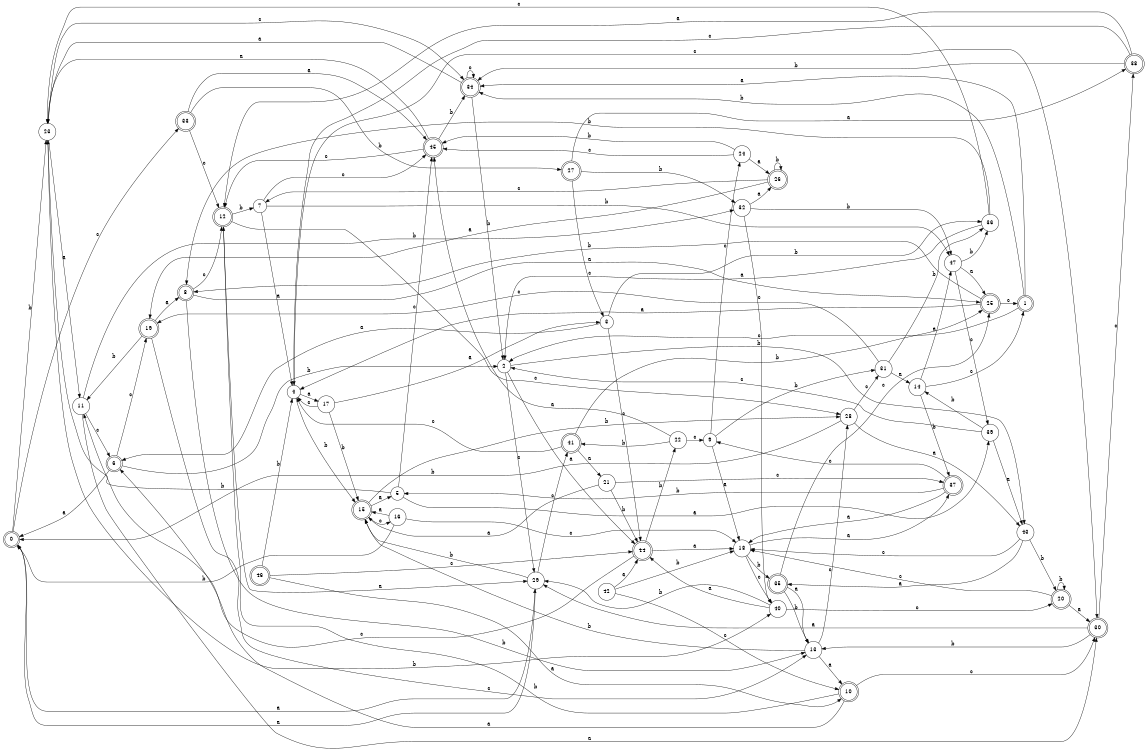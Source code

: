 digraph n39_2 {
__start0 [label="" shape="none"];

rankdir=LR;
size="8,5";

s0 [style="rounded,filled", color="black", fillcolor="white" shape="doublecircle", label="0"];
s1 [style="rounded,filled", color="black", fillcolor="white" shape="doublecircle", label="1"];
s2 [style="filled", color="black", fillcolor="white" shape="circle", label="2"];
s3 [style="filled", color="black", fillcolor="white" shape="circle", label="3"];
s4 [style="filled", color="black", fillcolor="white" shape="circle", label="4"];
s5 [style="filled", color="black", fillcolor="white" shape="circle", label="5"];
s6 [style="rounded,filled", color="black", fillcolor="white" shape="doublecircle", label="6"];
s7 [style="filled", color="black", fillcolor="white" shape="circle", label="7"];
s8 [style="rounded,filled", color="black", fillcolor="white" shape="doublecircle", label="8"];
s9 [style="filled", color="black", fillcolor="white" shape="circle", label="9"];
s10 [style="rounded,filled", color="black", fillcolor="white" shape="doublecircle", label="10"];
s11 [style="filled", color="black", fillcolor="white" shape="circle", label="11"];
s12 [style="rounded,filled", color="black", fillcolor="white" shape="doublecircle", label="12"];
s13 [style="filled", color="black", fillcolor="white" shape="circle", label="13"];
s14 [style="filled", color="black", fillcolor="white" shape="circle", label="14"];
s15 [style="rounded,filled", color="black", fillcolor="white" shape="doublecircle", label="15"];
s16 [style="filled", color="black", fillcolor="white" shape="circle", label="16"];
s17 [style="filled", color="black", fillcolor="white" shape="circle", label="17"];
s18 [style="filled", color="black", fillcolor="white" shape="circle", label="18"];
s19 [style="rounded,filled", color="black", fillcolor="white" shape="doublecircle", label="19"];
s20 [style="rounded,filled", color="black", fillcolor="white" shape="doublecircle", label="20"];
s21 [style="filled", color="black", fillcolor="white" shape="circle", label="21"];
s22 [style="filled", color="black", fillcolor="white" shape="circle", label="22"];
s23 [style="filled", color="black", fillcolor="white" shape="circle", label="23"];
s24 [style="filled", color="black", fillcolor="white" shape="circle", label="24"];
s25 [style="rounded,filled", color="black", fillcolor="white" shape="doublecircle", label="25"];
s26 [style="rounded,filled", color="black", fillcolor="white" shape="doublecircle", label="26"];
s27 [style="rounded,filled", color="black", fillcolor="white" shape="doublecircle", label="27"];
s28 [style="filled", color="black", fillcolor="white" shape="circle", label="28"];
s29 [style="filled", color="black", fillcolor="white" shape="circle", label="29"];
s30 [style="rounded,filled", color="black", fillcolor="white" shape="doublecircle", label="30"];
s31 [style="filled", color="black", fillcolor="white" shape="circle", label="31"];
s32 [style="filled", color="black", fillcolor="white" shape="circle", label="32"];
s33 [style="rounded,filled", color="black", fillcolor="white" shape="doublecircle", label="33"];
s34 [style="rounded,filled", color="black", fillcolor="white" shape="doublecircle", label="34"];
s35 [style="rounded,filled", color="black", fillcolor="white" shape="doublecircle", label="35"];
s36 [style="filled", color="black", fillcolor="white" shape="circle", label="36"];
s37 [style="rounded,filled", color="black", fillcolor="white" shape="doublecircle", label="37"];
s38 [style="rounded,filled", color="black", fillcolor="white" shape="doublecircle", label="38"];
s39 [style="filled", color="black", fillcolor="white" shape="circle", label="39"];
s40 [style="filled", color="black", fillcolor="white" shape="circle", label="40"];
s41 [style="rounded,filled", color="black", fillcolor="white" shape="doublecircle", label="41"];
s42 [style="filled", color="black", fillcolor="white" shape="circle", label="42"];
s43 [style="filled", color="black", fillcolor="white" shape="circle", label="43"];
s44 [style="rounded,filled", color="black", fillcolor="white" shape="doublecircle", label="44"];
s45 [style="rounded,filled", color="black", fillcolor="white" shape="doublecircle", label="45"];
s46 [style="rounded,filled", color="black", fillcolor="white" shape="doublecircle", label="46"];
s47 [style="filled", color="black", fillcolor="white" shape="circle", label="47"];
s0 -> s29 [label="a"];
s0 -> s23 [label="b"];
s0 -> s33 [label="c"];
s1 -> s34 [label="a"];
s1 -> s34 [label="b"];
s1 -> s2 [label="c"];
s2 -> s44 [label="a"];
s2 -> s43 [label="b"];
s2 -> s29 [label="c"];
s3 -> s6 [label="a"];
s3 -> s36 [label="b"];
s3 -> s44 [label="c"];
s4 -> s17 [label="a"];
s4 -> s15 [label="b"];
s4 -> s30 [label="c"];
s5 -> s39 [label="a"];
s5 -> s23 [label="b"];
s5 -> s45 [label="c"];
s6 -> s0 [label="a"];
s6 -> s2 [label="b"];
s6 -> s19 [label="c"];
s7 -> s4 [label="a"];
s7 -> s47 [label="b"];
s7 -> s45 [label="c"];
s8 -> s25 [label="a"];
s8 -> s13 [label="b"];
s8 -> s12 [label="c"];
s9 -> s18 [label="a"];
s9 -> s31 [label="b"];
s9 -> s24 [label="c"];
s10 -> s6 [label="a"];
s10 -> s12 [label="b"];
s10 -> s30 [label="c"];
s11 -> s30 [label="a"];
s11 -> s32 [label="b"];
s11 -> s6 [label="c"];
s12 -> s29 [label="a"];
s12 -> s7 [label="b"];
s12 -> s28 [label="c"];
s13 -> s10 [label="a"];
s13 -> s15 [label="b"];
s13 -> s28 [label="c"];
s14 -> s47 [label="a"];
s14 -> s37 [label="b"];
s14 -> s1 [label="c"];
s15 -> s5 [label="a"];
s15 -> s28 [label="b"];
s15 -> s16 [label="c"];
s16 -> s15 [label="a"];
s16 -> s0 [label="b"];
s16 -> s18 [label="c"];
s17 -> s3 [label="a"];
s17 -> s15 [label="b"];
s17 -> s4 [label="c"];
s18 -> s37 [label="a"];
s18 -> s35 [label="b"];
s18 -> s40 [label="c"];
s19 -> s8 [label="a"];
s19 -> s11 [label="b"];
s19 -> s13 [label="c"];
s20 -> s30 [label="a"];
s20 -> s20 [label="b"];
s20 -> s18 [label="c"];
s21 -> s15 [label="a"];
s21 -> s44 [label="b"];
s21 -> s37 [label="c"];
s22 -> s45 [label="a"];
s22 -> s41 [label="b"];
s22 -> s9 [label="c"];
s23 -> s11 [label="a"];
s23 -> s40 [label="b"];
s23 -> s34 [label="c"];
s24 -> s26 [label="a"];
s24 -> s45 [label="b"];
s24 -> s45 [label="c"];
s25 -> s4 [label="a"];
s25 -> s8 [label="b"];
s25 -> s1 [label="c"];
s26 -> s19 [label="a"];
s26 -> s26 [label="b"];
s26 -> s7 [label="c"];
s27 -> s38 [label="a"];
s27 -> s32 [label="b"];
s27 -> s3 [label="c"];
s28 -> s43 [label="a"];
s28 -> s0 [label="b"];
s28 -> s31 [label="c"];
s29 -> s0 [label="a"];
s29 -> s15 [label="b"];
s29 -> s41 [label="c"];
s30 -> s29 [label="a"];
s30 -> s13 [label="b"];
s30 -> s38 [label="c"];
s31 -> s14 [label="a"];
s31 -> s36 [label="b"];
s31 -> s19 [label="c"];
s32 -> s26 [label="a"];
s32 -> s47 [label="b"];
s32 -> s40 [label="c"];
s33 -> s45 [label="a"];
s33 -> s27 [label="b"];
s33 -> s12 [label="c"];
s34 -> s23 [label="a"];
s34 -> s2 [label="b"];
s34 -> s34 [label="c"];
s35 -> s13 [label="a"];
s35 -> s13 [label="b"];
s35 -> s25 [label="c"];
s36 -> s2 [label="a"];
s36 -> s8 [label="b"];
s36 -> s23 [label="c"];
s37 -> s18 [label="a"];
s37 -> s5 [label="b"];
s37 -> s9 [label="c"];
s38 -> s12 [label="a"];
s38 -> s34 [label="b"];
s38 -> s4 [label="c"];
s39 -> s43 [label="a"];
s39 -> s14 [label="b"];
s39 -> s2 [label="c"];
s40 -> s44 [label="a"];
s40 -> s29 [label="b"];
s40 -> s20 [label="c"];
s41 -> s21 [label="a"];
s41 -> s25 [label="b"];
s41 -> s4 [label="c"];
s42 -> s44 [label="a"];
s42 -> s18 [label="b"];
s42 -> s10 [label="c"];
s43 -> s35 [label="a"];
s43 -> s20 [label="b"];
s43 -> s18 [label="c"];
s44 -> s18 [label="a"];
s44 -> s22 [label="b"];
s44 -> s11 [label="c"];
s45 -> s23 [label="a"];
s45 -> s34 [label="b"];
s45 -> s12 [label="c"];
s46 -> s10 [label="a"];
s46 -> s4 [label="b"];
s46 -> s44 [label="c"];
s47 -> s25 [label="a"];
s47 -> s36 [label="b"];
s47 -> s39 [label="c"];

}